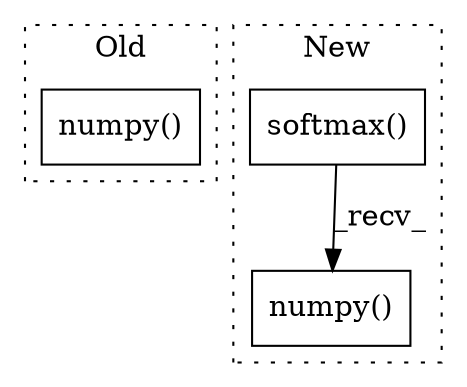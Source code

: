 digraph G {
subgraph cluster0 {
1 [label="numpy()" a="75" s="12353" l="31" shape="box"];
label = "Old";
style="dotted";
}
subgraph cluster1 {
2 [label="softmax()" a="75" s="11888,11908" l="14,8" shape="box"];
3 [label="numpy()" a="75" s="11888" l="42" shape="box"];
label = "New";
style="dotted";
}
2 -> 3 [label="_recv_"];
}